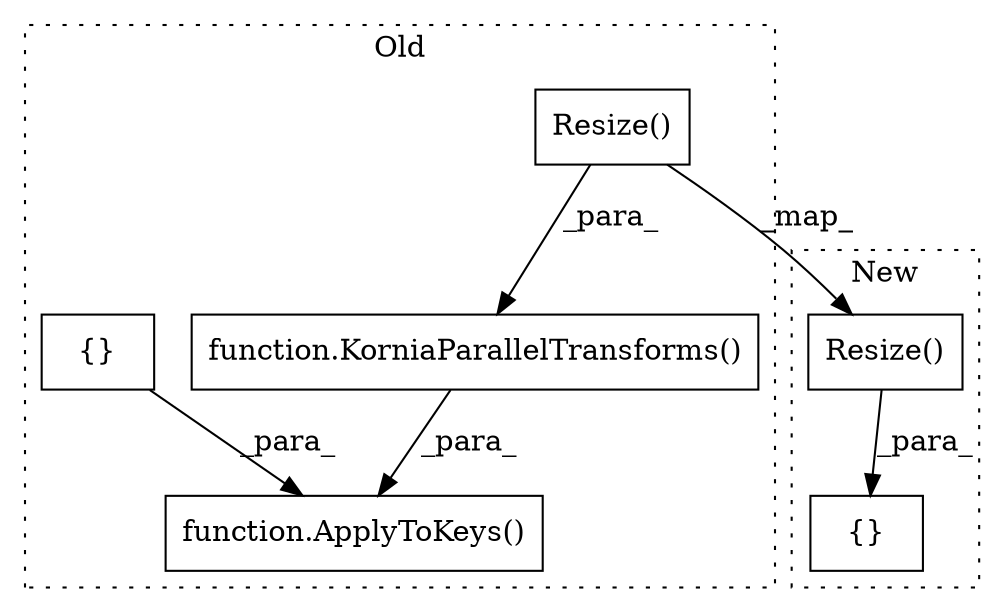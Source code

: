 digraph G {
subgraph cluster0 {
1 [label="function.KorniaParallelTransforms()" a="75" s="3281,3365" l="25,1" shape="box"];
3 [label="Resize()" a="75" s="3306,3339" l="18,26" shape="box"];
5 [label="function.ApplyToKeys()" a="75" s="3193,3366" l="33,19" shape="box"];
6 [label="{}" a="59" s="3226,3258" l="1,0" shape="box"];
label = "Old";
style="dotted";
}
subgraph cluster1 {
2 [label="{}" a="59" s="2965,3088" l="26,0" shape="box"];
4 [label="Resize()" a="75" s="2991,3003" l="11,16" shape="box"];
label = "New";
style="dotted";
}
1 -> 5 [label="_para_"];
3 -> 1 [label="_para_"];
3 -> 4 [label="_map_"];
4 -> 2 [label="_para_"];
6 -> 5 [label="_para_"];
}